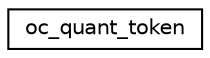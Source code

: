 digraph "Graphical Class Hierarchy"
{
  edge [fontname="Helvetica",fontsize="10",labelfontname="Helvetica",labelfontsize="10"];
  node [fontname="Helvetica",fontsize="10",shape=record];
  rankdir="LR";
  Node1 [label="oc_quant_token",height=0.2,width=0.4,color="black", fillcolor="white", style="filled",URL="$structoc__quant__token.html"];
}
